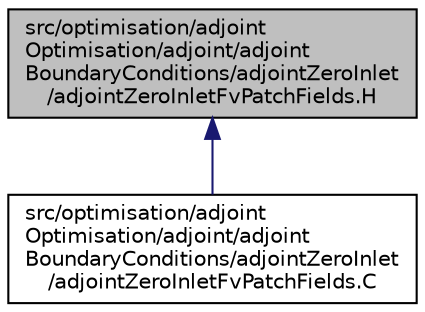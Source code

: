 digraph "src/optimisation/adjointOptimisation/adjoint/adjointBoundaryConditions/adjointZeroInlet/adjointZeroInletFvPatchFields.H"
{
  bgcolor="transparent";
  edge [fontname="Helvetica",fontsize="10",labelfontname="Helvetica",labelfontsize="10"];
  node [fontname="Helvetica",fontsize="10",shape=record];
  Node1 [label="src/optimisation/adjoint\lOptimisation/adjoint/adjoint\lBoundaryConditions/adjointZeroInlet\l/adjointZeroInletFvPatchFields.H",height=0.2,width=0.4,color="black", fillcolor="grey75", style="filled" fontcolor="black"];
  Node1 -> Node2 [dir="back",color="midnightblue",fontsize="10",style="solid",fontname="Helvetica"];
  Node2 [label="src/optimisation/adjoint\lOptimisation/adjoint/adjoint\lBoundaryConditions/adjointZeroInlet\l/adjointZeroInletFvPatchFields.C",height=0.2,width=0.4,color="black",URL="$adjointZeroInletFvPatchFields_8C.html"];
}
